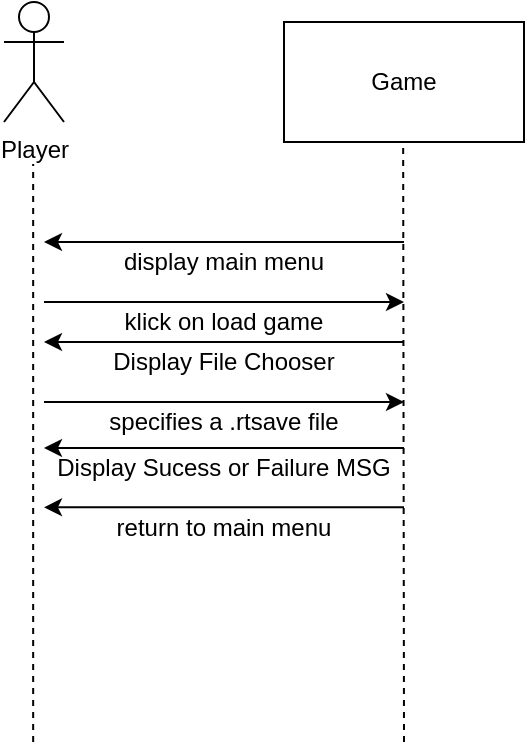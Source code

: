 <mxfile version="12.6.5" type="device"><diagram name="Page-1" id="e7e014a7-5840-1c2e-5031-d8a46d1fe8dd"><mxGraphModel dx="369" dy="287" grid="1" gridSize="10" guides="1" tooltips="1" connect="1" arrows="1" fold="1" page="1" pageScale="1" pageWidth="1169" pageHeight="826" background="#ffffff" math="0" shadow="0"><root><mxCell id="0"/><mxCell id="1" parent="0"/><mxCell id="d8FbR09ScW9Ays-LFxO_-45" value="Game" style="rounded=0;whiteSpace=wrap;html=1;" parent="1" vertex="1"><mxGeometry x="560" y="170" width="120" height="60" as="geometry"/></mxCell><mxCell id="d8FbR09ScW9Ays-LFxO_-49" value="" style="endArrow=none;dashed=1;html=1;entryX=0.5;entryY=1;entryDx=0;entryDy=0;" parent="1" edge="1"><mxGeometry width="50" height="50" relative="1" as="geometry"><mxPoint x="434.58" y="530" as="sourcePoint"/><mxPoint x="434.58" y="240" as="targetPoint"/></mxGeometry></mxCell><mxCell id="d8FbR09ScW9Ays-LFxO_-50" value="" style="endArrow=none;dashed=1;html=1;entryX=0.5;entryY=1;entryDx=0;entryDy=0;" parent="1" edge="1"><mxGeometry width="50" height="50" relative="1" as="geometry"><mxPoint x="620" y="530" as="sourcePoint"/><mxPoint x="619.58" y="230" as="targetPoint"/></mxGeometry></mxCell><mxCell id="d8FbR09ScW9Ays-LFxO_-53" value="Player" style="shape=umlActor;verticalLabelPosition=bottom;labelBackgroundColor=#ffffff;verticalAlign=top;html=1;outlineConnect=0;" parent="1" vertex="1"><mxGeometry x="420" y="160" width="30" height="60" as="geometry"/></mxCell><mxCell id="d8FbR09ScW9Ays-LFxO_-61" value="" style="endArrow=classic;html=1;" parent="1" edge="1"><mxGeometry width="50" height="50" relative="1" as="geometry"><mxPoint x="620" y="280" as="sourcePoint"/><mxPoint x="440" y="280" as="targetPoint"/></mxGeometry></mxCell><mxCell id="d8FbR09ScW9Ays-LFxO_-63" value="display main menu" style="text;html=1;strokeColor=none;fillColor=none;align=center;verticalAlign=middle;whiteSpace=wrap;rounded=0;" parent="1" vertex="1"><mxGeometry x="440" y="280" width="180" height="20" as="geometry"/></mxCell><mxCell id="d8FbR09ScW9Ays-LFxO_-64" value="" style="endArrow=classic;html=1;" parent="1" edge="1"><mxGeometry width="50" height="50" relative="1" as="geometry"><mxPoint x="440" y="310" as="sourcePoint"/><mxPoint x="620" y="310" as="targetPoint"/></mxGeometry></mxCell><mxCell id="d8FbR09ScW9Ays-LFxO_-66" value="" style="endArrow=classic;html=1;" parent="1" edge="1"><mxGeometry width="50" height="50" relative="1" as="geometry"><mxPoint x="620" y="330" as="sourcePoint"/><mxPoint x="440" y="330" as="targetPoint"/></mxGeometry></mxCell><mxCell id="d8FbR09ScW9Ays-LFxO_-67" value="Display File Chooser" style="text;html=1;strokeColor=none;fillColor=none;align=center;verticalAlign=middle;whiteSpace=wrap;rounded=0;" parent="1" vertex="1"><mxGeometry x="440" y="330" width="180" height="20" as="geometry"/></mxCell><mxCell id="d8FbR09ScW9Ays-LFxO_-68" value="klick on load game" style="text;html=1;strokeColor=none;fillColor=none;align=center;verticalAlign=middle;whiteSpace=wrap;rounded=0;" parent="1" vertex="1"><mxGeometry x="440" y="310" width="180" height="20" as="geometry"/></mxCell><mxCell id="d8FbR09ScW9Ays-LFxO_-69" value="" style="endArrow=classic;html=1;" parent="1" edge="1"><mxGeometry width="50" height="50" relative="1" as="geometry"><mxPoint x="440" y="360" as="sourcePoint"/><mxPoint x="620" y="360" as="targetPoint"/></mxGeometry></mxCell><mxCell id="d8FbR09ScW9Ays-LFxO_-70" value="specifies a .rtsave file" style="text;html=1;strokeColor=none;fillColor=none;align=center;verticalAlign=middle;whiteSpace=wrap;rounded=0;" parent="1" vertex="1"><mxGeometry x="440" y="360" width="180" height="20" as="geometry"/></mxCell><mxCell id="d8FbR09ScW9Ays-LFxO_-78" value="" style="endArrow=classic;html=1;" parent="1" edge="1"><mxGeometry width="50" height="50" relative="1" as="geometry"><mxPoint x="620" y="383" as="sourcePoint"/><mxPoint x="440" y="383" as="targetPoint"/></mxGeometry></mxCell><mxCell id="d8FbR09ScW9Ays-LFxO_-79" value="Display Sucess or Failure MSG" style="text;html=1;strokeColor=none;fillColor=none;align=center;verticalAlign=middle;whiteSpace=wrap;rounded=0;dashed=1;" parent="1" vertex="1"><mxGeometry x="440" y="383" width="180" height="20" as="geometry"/></mxCell><mxCell id="d8FbR09ScW9Ays-LFxO_-81" value="return to main menu" style="text;html=1;strokeColor=none;fillColor=none;align=center;verticalAlign=middle;whiteSpace=wrap;rounded=0;dashed=1;" parent="1" vertex="1"><mxGeometry x="440" y="413" width="180" height="20" as="geometry"/></mxCell><mxCell id="GvfkE7uwtUsIkZbPRzMU-3" value="" style="endArrow=classic;html=1;" edge="1" parent="1"><mxGeometry width="50" height="50" relative="1" as="geometry"><mxPoint x="620" y="412.67" as="sourcePoint"/><mxPoint x="440" y="412.67" as="targetPoint"/></mxGeometry></mxCell></root></mxGraphModel></diagram></mxfile>
